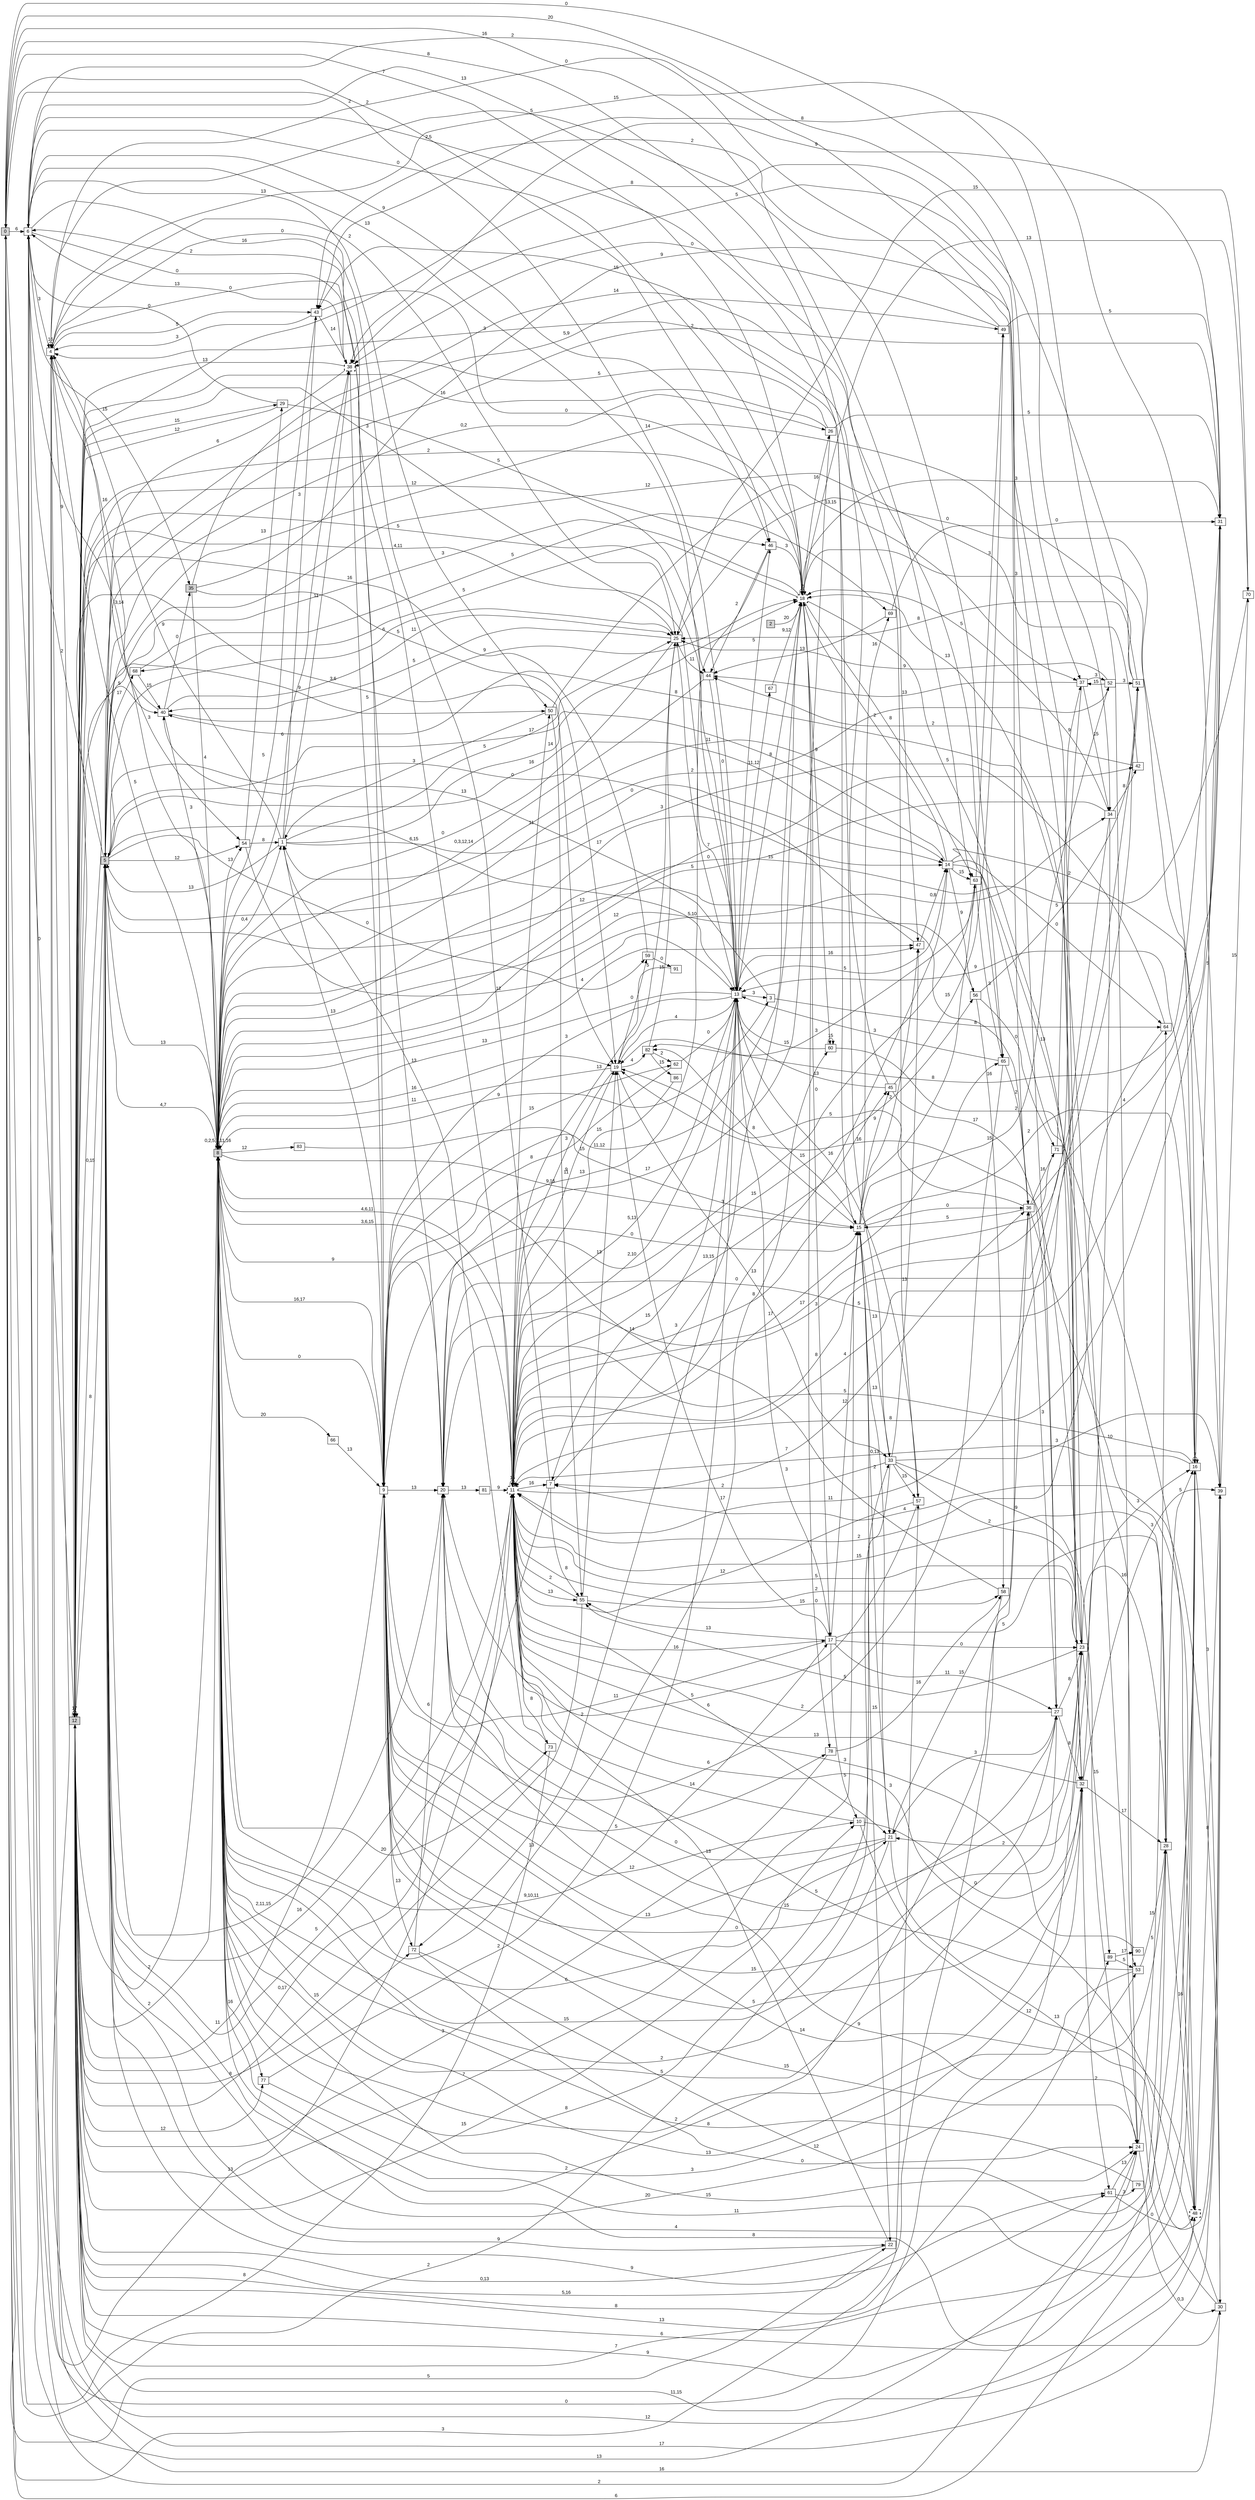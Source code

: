 digraph "NDFA" {
  rankdir=LR
  node [shape=box width=0.1 height=0.1 fontname=Arial]
  edge [fontname=Arial]
/* Estados */
 s0 [label="0" style="filled"] /* I:1 F:0 D:0 */
 s1 [label="1" ] /* I:0 F:0 D:0 */
 s2 [label="2" style="filled"] /* I:1 F:0 D:0 */
 s3 [label="3" ] /* I:0 F:0 D:0 */
 s4 [label="4" ] /* I:0 F:0 D:0 */
 s5 [label="5" style="filled"] /* I:1 F:0 D:0 */
 s6 [label="6" ] /* I:0 F:0 D:0 */
 s7 [label="7" ] /* I:0 F:0 D:0 */
 s8 [label="8" style="filled"] /* I:1 F:0 D:0 */
 s9 [label="9" ] /* I:0 F:0 D:0 */
 s10 [label="10" ] /* I:0 F:0 D:0 */
 s11 [label="11" style="bold,dashed"] /* I:0 F:1 D:0 */
 s12 [label="12" style="filled"] /* I:1 F:0 D:0 */
 s13 [label="13" ] /* I:0 F:0 D:0 */
 s14 [label="14" ] /* I:0 F:0 D:0 */
 s15 [label="15" ] /* I:0 F:0 D:0 */
 s16 [label="16" ] /* I:0 F:0 D:0 */
 s17 [label="17" ] /* I:0 F:0 D:0 */
 s18 [label="18" style="bold,dashed"] /* I:0 F:1 D:0 */
 s19 [label="19" ] /* I:0 F:0 D:0 */
 s20 [label="20" ] /* I:0 F:0 D:0 */
 s21 [label="21" ] /* I:0 F:0 D:0 */
 s22 [label="22" ] /* I:0 F:0 D:0 */
 s23 [label="23" ] /* I:0 F:0 D:0 */
 s24 [label="24" ] /* I:0 F:0 D:0 */
 s25 [label="25" ] /* I:0 F:0 D:0 */
 s26 [label="26" ] /* I:0 F:0 D:0 */
 s27 [label="27" ] /* I:0 F:0 D:0 */
 s28 [label="28" ] /* I:0 F:0 D:0 */
 s29 [label="29" ] /* I:0 F:0 D:0 */
 s30 [label="30" ] /* I:0 F:0 D:0 */
 s31 [label="31" ] /* I:0 F:0 D:0 */
 s32 [label="32" ] /* I:0 F:0 D:0 */
 s33 [label="33" ] /* I:0 F:0 D:0 */
 s34 [label="34" ] /* I:0 F:0 D:0 */
 s35 [label="35" style="filled"] /* I:1 F:0 D:0 */
 s36 [label="36" ] /* I:0 F:0 D:0 */
 s37 [label="37" ] /* I:0 F:0 D:0 */
 s38 [label="38" style="bold,dashed"] /* I:0 F:1 D:0 */
 s39 [label="39" ] /* I:0 F:0 D:0 */
 s40 [label="40" ] /* I:0 F:0 D:0 */
 s42 [label="42" ] /* I:0 F:0 D:0 */
 s43 [label="43" ] /* I:0 F:0 D:0 */
 s44 [label="44" ] /* I:0 F:0 D:0 */
 s45 [label="45" ] /* I:0 F:0 D:0 */
 s46 [label="46" ] /* I:0 F:0 D:0 */
 s47 [label="47" ] /* I:0 F:0 D:0 */
 s48 [label="48" style="bold,dashed"] /* I:0 F:1 D:0 */
 s49 [label="49" ] /* I:0 F:0 D:0 */
 s50 [label="50" ] /* I:0 F:0 D:0 */
 s51 [label="51" ] /* I:0 F:0 D:0 */
 s52 [label="52" ] /* I:0 F:0 D:0 */
 s53 [label="53" ] /* I:0 F:0 D:0 */
 s54 [label="54" ] /* I:0 F:0 D:0 */
 s55 [label="55" ] /* I:0 F:0 D:0 */
 s56 [label="56" ] /* I:0 F:0 D:0 */
 s57 [label="57" ] /* I:0 F:0 D:0 */
 s58 [label="58" ] /* I:0 F:0 D:0 */
 s59 [label="59" ] /* I:0 F:0 D:0 */
 s60 [label="60" ] /* I:0 F:0 D:0 */
 s61 [label="61" ] /* I:0 F:0 D:0 */
 s62 [label="62" ] /* I:0 F:0 D:0 */
 s63 [label="63" ] /* I:0 F:0 D:0 */
 s64 [label="64" ] /* I:0 F:0 D:0 */
 s65 [label="65" ] /* I:0 F:0 D:0 */
 s66 [label="66" ] /* I:0 F:0 D:0 */
 s67 [label="67" ] /* I:0 F:0 D:0 */
 s68 [label="68" ] /* I:0 F:0 D:0 */
 s69 [label="69" ] /* I:0 F:0 D:0 */
 s70 [label="70" ] /* I:0 F:0 D:0 */
 s71 [label="71" ] /* I:0 F:0 D:0 */
 s72 [label="72" ] /* I:0 F:0 D:0 */
 s73 [label="73" ] /* I:0 F:0 D:0 */
 s77 [label="77" ] /* I:0 F:0 D:0 */
 s78 [label="78" ] /* I:0 F:0 D:0 */
 s79 [label="79" ] /* I:0 F:0 D:0 */
 s81 [label="81" ] /* I:0 F:0 D:0 */
 s82 [label="82" ] /* I:0 F:0 D:0 */
 s83 [label="83" ] /* I:0 F:0 D:0 */
 s86 [label="86" ] /* I:0 F:0 D:0 */
 s89 [label="89" ] /* I:0 F:0 D:0 */
 s90 [label="90" ] /* I:0 F:0 D:0 */
 s91 [label="91" ] /* I:0 F:0 D:0 */
/* Transiciones */
  s0 -> s6 [label="6"]
  s0 -> s12 [label="0"]
  s0 -> s16 [label="6"]
  s0 -> s22 [label="5"]
  s0 -> s34 [label="0"]
  s0 -> s37 [label="20"]
  s0 -> s46 [label="2"]
  s0 -> s57 [label="3"]
  s0 -> s63 [label="16"]
  s1 -> s4 [label="9"]
  s1 -> s5 [label="13"]
  s1 -> s9 [label="13"]
  s1 -> s14 [label="0"]
  s1 -> s18 [label="14"]
  s1 -> s25 [label="5"]
  s1 -> s38 [label="11"]
  s1 -> s43 [label="3"]
  s2 -> s18 [label="20"]
  s3 -> s40 [label="13"]
  s3 -> s64 [label="8"]
  s4 -> s4 [label="16"]
  s4 -> s12 [label="9"]
  s4 -> s20 [label="0"]
  s4 -> s24 [label="15"]
  s4 -> s25 [label="2"]
  s4 -> s30 [label="16"]
  s4 -> s39 [label="17"]
  s4 -> s43 [label="5"]
  s4 -> s54 [label="3"]
  s4 -> s65 [label="5"]
  s5 -> s6 [label="2"]
  s5 -> s8 [label="4,7"]
  s5 -> s11 [label="16"]
  s5 -> s12 [label="0,15"]
  s5 -> s13 [label="6,15"]
  s5 -> s14 [label="16"]
  s5 -> s16 [label="4"]
  s5 -> s22 [label="9"]
  s5 -> s25 [label="6"]
  s5 -> s26 [label="0,2"]
  s5 -> s36 [label="12"]
  s5 -> s49 [label="5,9"]
  s5 -> s53 [label="20"]
  s5 -> s54 [label="12"]
  s5 -> s59 [label="0"]
  s5 -> s61 [label="9"]
  s5 -> s68 [label="17"]
  s6 -> s4 [label="3"]
  s6 -> s11 [label="16"]
  s6 -> s13 [label="13"]
  s6 -> s18 [label="0"]
  s6 -> s23 [label="0"]
  s6 -> s24 [label="13"]
  s6 -> s35 [label="15"]
  s6 -> s38 [label="0"]
  s6 -> s46 [label="9"]
  s6 -> s47 [label="13"]
  s6 -> s50 [label="13"]
  s7 -> s4 [label="0"]
  s7 -> s5 [label="5"]
  s7 -> s18 [label="3"]
  s7 -> s55 [label="8"]
  s8 -> s1 [label="0,4"]
  s8 -> s3 [label="9"]
  s8 -> s4 [label="5"]
  s8 -> s5 [label="13"]
  s8 -> s6 [label="3,14"]
  s8 -> s8 [label="0,2,5,7,11,16"]
  s8 -> s9 [label="0"]
  s8 -> s11 [label="4,6,11"]
  s8 -> s12 [label="2"]
  s8 -> s14 [label="17"]
  s8 -> s15 [label="9,16"]
  s8 -> s17 [label="9,10,11"]
  s8 -> s19 [label="16"]
  s8 -> s21 [label="6"]
  s8 -> s24 [label="15"]
  s8 -> s27 [label="5"]
  s8 -> s32 [label="2"]
  s8 -> s33 [label="8"]
  s8 -> s34 [label="5,10"]
  s8 -> s38 [label="6"]
  s8 -> s42 [label="7"]
  s8 -> s47 [label="4"]
  s8 -> s48 [label="11"]
  s8 -> s52 [label="2"]
  s8 -> s54 [label="13"]
  s8 -> s56 [label="12"]
  s8 -> s60 [label="13"]
  s8 -> s66 [label="20"]
  s8 -> s73 [label="20"]
  s8 -> s77 [label="16"]
  s8 -> s83 [label="12"]
  s9 -> s6 [label="2"]
  s9 -> s8 [label="16,17"]
  s9 -> s10 [label="12"]
  s9 -> s12 [label="11"]
  s9 -> s15 [label="0"]
  s9 -> s18 [label="11,12"]
  s9 -> s20 [label="13"]
  s9 -> s23 [label="15"]
  s9 -> s27 [label="0"]
  s9 -> s28 [label="14"]
  s9 -> s32 [label="5"]
  s9 -> s62 [label="15"]
  s9 -> s72 [label="13"]
  s9 -> s78 [label="5"]
  s10 -> s11 [label="14"]
  s10 -> s32 [label="0"]
  s10 -> s48 [label="12"]
  s11 -> s0 [label="13"]
  s11 -> s7 [label="16"]
  s11 -> s8 [label="3,6,15"]
  s11 -> s11 [label="15"]
  s11 -> s13 [label="5,13"]
  s11 -> s14 [label="0"]
  s11 -> s17 [label="16"]
  s11 -> s19 [label="9"]
  s11 -> s21 [label="6"]
  s11 -> s23 [label="2"]
  s11 -> s36 [label="7"]
  s11 -> s45 [label="13,15"]
  s11 -> s50 [label="11"]
  s11 -> s51 [label="4"]
  s11 -> s55 [label="13"]
  s11 -> s56 [label="15"]
  s11 -> s63 [label="8"]
  s11 -> s65 [label="17"]
  s11 -> s73 [label="8"]
  s12 -> s5 [label="8"]
  s12 -> s8 [label="2"]
  s12 -> s10 [label="15"]
  s12 -> s11 [label="0,17"]
  s12 -> s12 [label="17"]
  s12 -> s13 [label="4,11"]
  s12 -> s15 [label="7"]
  s12 -> s16 [label="13"]
  s12 -> s18 [label="2"]
  s12 -> s19 [label="3,6"]
  s12 -> s29 [label="15"]
  s12 -> s36 [label="5,16"]
  s12 -> s40 [label="5"]
  s12 -> s46 [label="12"]
  s12 -> s50 [label="9"]
  s12 -> s61 [label="7"]
  s12 -> s72 [label="8"]
  s12 -> s77 [label="12"]
  s12 -> s89 [label="8"]
  s13 -> s0 [label="2"]
  s13 -> s3 [label="3"]
  s13 -> s7 [label="15"]
  s13 -> s8 [label="13"]
  s13 -> s9 [label="3"]
  s13 -> s11 [label="2,10"]
  s13 -> s12 [label="5"]
  s13 -> s15 [label="15"]
  s13 -> s17 [label="3"]
  s13 -> s18 [label="8"]
  s13 -> s19 [label="4"]
  s13 -> s25 [label="0"]
  s13 -> s46 [label="5"]
  s13 -> s47 [label="16"]
  s13 -> s57 [label="16"]
  s13 -> s67 [label="11,12"]
  s13 -> s72 [label="2"]
  s14 -> s5 [label="17"]
  s14 -> s13 [label="5"]
  s14 -> s16 [label="2"]
  s14 -> s18 [label="2"]
  s14 -> s53 [label="13"]
  s14 -> s56 [label="9"]
  s14 -> s63 [label="15"]
  s14 -> s64 [label="0"]
  s15 -> s6 [label="2,5"]
  s15 -> s16 [label="2"]
  s15 -> s21 [label="13"]
  s15 -> s22 [label="15"]
  s15 -> s33 [label="13"]
  s15 -> s36 [label="0"]
  s15 -> s45 [label="9"]
  s15 -> s47 [label="2"]
  s15 -> s52 [label="15"]
  s15 -> s69 [label="16"]
  s15 -> s82 [label="8"]
  s16 -> s11 [label="0,13"]
  s16 -> s12 [label="6"]
  s16 -> s13 [label="9"]
  s16 -> s16 [label="7"]
  s16 -> s20 [label="5"]
  s16 -> s30 [label="3"]
  s16 -> s31 [label="5"]
  s17 -> s9 [label="11"]
  s17 -> s10 [label="5"]
  s17 -> s15 [label="12"]
  s17 -> s19 [label="17"]
  s17 -> s23 [label="0"]
  s17 -> s27 [label="11"]
  s17 -> s28 [label="5"]
  s17 -> s55 [label="13"]
  s18 -> s0 [label="7"]
  s18 -> s5 [label="3"]
  s18 -> s17 [label="0"]
  s18 -> s18 [label="2"]
  s18 -> s26 [label="16"]
  s18 -> s31 [label="3"]
  s18 -> s32 [label="5"]
  s18 -> s39 [label="3"]
  s18 -> s60 [label="9"]
  s18 -> s63 [label="8"]
  s18 -> s68 [label="5"]
  s18 -> s70 [label="13"]
  s18 -> s78 [label="0"]
  s19 -> s8 [label="11"]
  s19 -> s11 [label="3"]
  s19 -> s25 [label="5"]
  s19 -> s33 [label="13"]
  s19 -> s59 [label="0"]
  s19 -> s82 [label="4"]
  s20 -> s5 [label="2,11,15"]
  s20 -> s8 [label="9"]
  s20 -> s23 [label="15"]
  s20 -> s31 [label="5"]
  s20 -> s51 [label="3"]
  s20 -> s81 [label="13"]
  s21 -> s8 [label="15"]
  s21 -> s9 [label="13"]
  s21 -> s15 [label="2"]
  s21 -> s20 [label="0"]
  s21 -> s36 [label="15"]
  s21 -> s39 [label="13"]
  s22 -> s11 [label="13"]
  s22 -> s12 [label="0,13"]
  s23 -> s11 [label="5"]
  s23 -> s19 [label="16"]
  s23 -> s28 [label="16"]
  s23 -> s38 [label="5"]
  s23 -> s55 [label="5"]
  s23 -> s89 [label="15"]
  s24 -> s6 [label="2"]
  s24 -> s9 [label="15"]
  s24 -> s30 [label="0,3"]
  s24 -> s40 [label="8"]
  s24 -> s64 [label="5"]
  s25 -> s8 [label="0"]
  s25 -> s12 [label="3"]
  s25 -> s16 [label="0"]
  s25 -> s40 [label="5"]
  s25 -> s44 [label="11"]
  s26 -> s12 [label="16"]
  s26 -> s20 [label="17"]
  s26 -> s31 [label="5"]
  s26 -> s38 [label="5"]
  s27 -> s4 [label="0"]
  s27 -> s8 [label="2"]
  s27 -> s11 [label="2"]
  s27 -> s21 [label="3"]
  s27 -> s23 [label="8"]
  s27 -> s32 [label="8"]
  s28 -> s11 [label="15"]
  s28 -> s12 [label="9"]
  s28 -> s16 [label="5"]
  s28 -> s48 [label="16"]
  s29 -> s6 [label="0"]
  s29 -> s12 [label="12"]
  s29 -> s44 [label="5"]
  s30 -> s7 [label="4"]
  s30 -> s8 [label="8"]
  s30 -> s11 [label="3"]
  s30 -> s20 [label="9"]
  s31 -> s5 [label="2"]
  s31 -> s11 [label="8"]
  s31 -> s19 [label="8"]
  s31 -> s38 [label="9"]
  s32 -> s1 [label="11"]
  s32 -> s11 [label="13"]
  s32 -> s16 [label="3"]
  s32 -> s18 [label="13"]
  s32 -> s28 [label="17"]
  s32 -> s39 [label="3"]
  s32 -> s61 [label="2"]
  s33 -> s0 [label="2"]
  s33 -> s7 [label="2"]
  s33 -> s23 [label="2"]
  s33 -> s24 [label="9"]
  s33 -> s39 [label="3"]
  s33 -> s43 [label="15"]
  s33 -> s47 [label="13"]
  s33 -> s57 [label="15"]
  s34 -> s8 [label="5"]
  s34 -> s11 [label="11"]
  s34 -> s18 [label="5"]
  s34 -> s21 [label="2"]
  s34 -> s42 [label="8"]
  s35 -> s8 [label="4"]
  s35 -> s19 [label="5"]
  s35 -> s32 [label="9"]
  s35 -> s65 [label="14"]
  s36 -> s15 [label="5"]
  s36 -> s19 [label="5"]
  s36 -> s27 [label="3"]
  s36 -> s31 [label="4"]
  s36 -> s43 [label="2"]
  s36 -> s48 [label="10"]
  s36 -> s71 [label="16"]
  s37 -> s11 [label="8"]
  s37 -> s34 [label="15"]
  s37 -> s44 [label="13"]
  s37 -> s52 [label="3"]
  s38 -> s5 [label="6"]
  s38 -> s6 [label="13"]
  s38 -> s9 [label="5"]
  s38 -> s12 [label="13"]
  s39 -> s12 [label="11,15"]
  s39 -> s43 [label="8"]
  s39 -> s70 [label="15"]
  s40 -> s4 [label="16"]
  s40 -> s8 [label="3"]
  s40 -> s18 [label="9"]
  s40 -> s25 [label="11"]
  s40 -> s35 [label="0"]
  s42 -> s5 [label="12"]
  s42 -> s44 [label="2"]
  s43 -> s4 [label="3"]
  s43 -> s8 [label="5"]
  s43 -> s18 [label="0"]
  s43 -> s38 [label="14"]
  s44 -> s8 [label="0,3,12,14"]
  s44 -> s13 [label="0"]
  s45 -> s0 [label="8"]
  s45 -> s13 [label="13"]
  s45 -> s27 [label="17"]
  s45 -> s49 [label="15"]
  s46 -> s9 [label="13"]
  s46 -> s18 [label="3"]
  s46 -> s44 [label="2"]
  s47 -> s5 [label="0"]
  s47 -> s14 [label="0,8"]
  s48 -> s4 [label="12"]
  s48 -> s39 [label="8"]
  s49 -> s6 [label="2"]
  s49 -> s31 [label="5"]
  s49 -> s38 [label="0"]
  s50 -> s1 [label="3"]
  s50 -> s37 [label="13,15"]
  s50 -> s55 [label="11"]
  s51 -> s5 [label="14"]
  s51 -> s12 [label="8"]
  s51 -> s25 [label="8"]
  s52 -> s25 [label="9"]
  s52 -> s37 [label="15"]
  s52 -> s51 [label="3"]
  s53 -> s8 [label="13"]
  s53 -> s20 [label="5"]
  s53 -> s28 [label="15"]
  s54 -> s1 [label="8"]
  s54 -> s13 [label="12"]
  s54 -> s29 [label="13"]
  s55 -> s11 [label="2"]
  s55 -> s12 [label="15"]
  s55 -> s19 [label="13"]
  s55 -> s58 [label="15"]
  s56 -> s51 [label="5"]
  s56 -> s58 [label="16"]
  s56 -> s71 [label="0"]
  s57 -> s4 [label="3"]
  s57 -> s11 [label="12"]
  s57 -> s20 [label="5"]
  s58 -> s5 [label="2"]
  s58 -> s8 [label="14"]
  s59 -> s12 [label="16"]
  s59 -> s91 [label="0"]
  s60 -> s13 [label="15"]
  s60 -> s48 [label="2"]
  s60 -> s60 [label="15"]
  s61 -> s24 [label="13"]
  s61 -> s48 [label="0"]
  s61 -> s79 [label="3"]
  s62 -> s9 [label="8"]
  s62 -> s13 [label="0"]
  s63 -> s20 [label="3"]
  s63 -> s49 [label="3"]
  s63 -> s65 [label="3"]
  s63 -> s82 [label="3"]
  s64 -> s5 [label="3"]
  s64 -> s11 [label="2"]
  s65 -> s9 [label="6"]
  s65 -> s13 [label="3"]
  s65 -> s36 [label="2"]
  s66 -> s9 [label="13"]
  s67 -> s18 [label="9,12"]
  s68 -> s40 [label="15"]
  s68 -> s69 [label="5"]
  s69 -> s31 [label="0"]
  s69 -> s44 [label="13"]
  s70 -> s8 [label="15"]
  s70 -> s25 [label="15"]
  s71 -> s11 [label="17"]
  s71 -> s37 [label="9"]
  s72 -> s20 [label="6"]
  s72 -> s24 [label="0"]
  s72 -> s28 [label="12"]
  s73 -> s0 [label="8"]
  s73 -> s1 [label="13"]
  s77 -> s13 [label="2"]
  s77 -> s32 [label="3"]
  s78 -> s12 [label="3"]
  s78 -> s58 [label="16"]
  s79 -> s8 [label="8"]
  s81 -> s11 [label="9"]
  s82 -> s25 [label="15"]
  s82 -> s62 [label="2"]
  s82 -> s86 [label="15"]
  s83 -> s15 [label="15"]
  s86 -> s11 [label="15"]
  s89 -> s53 [label="5"]
  s89 -> s90 [label="17"]
  s90 -> s11 [label="3"]
  s91 -> s11 [label="13"]
}
